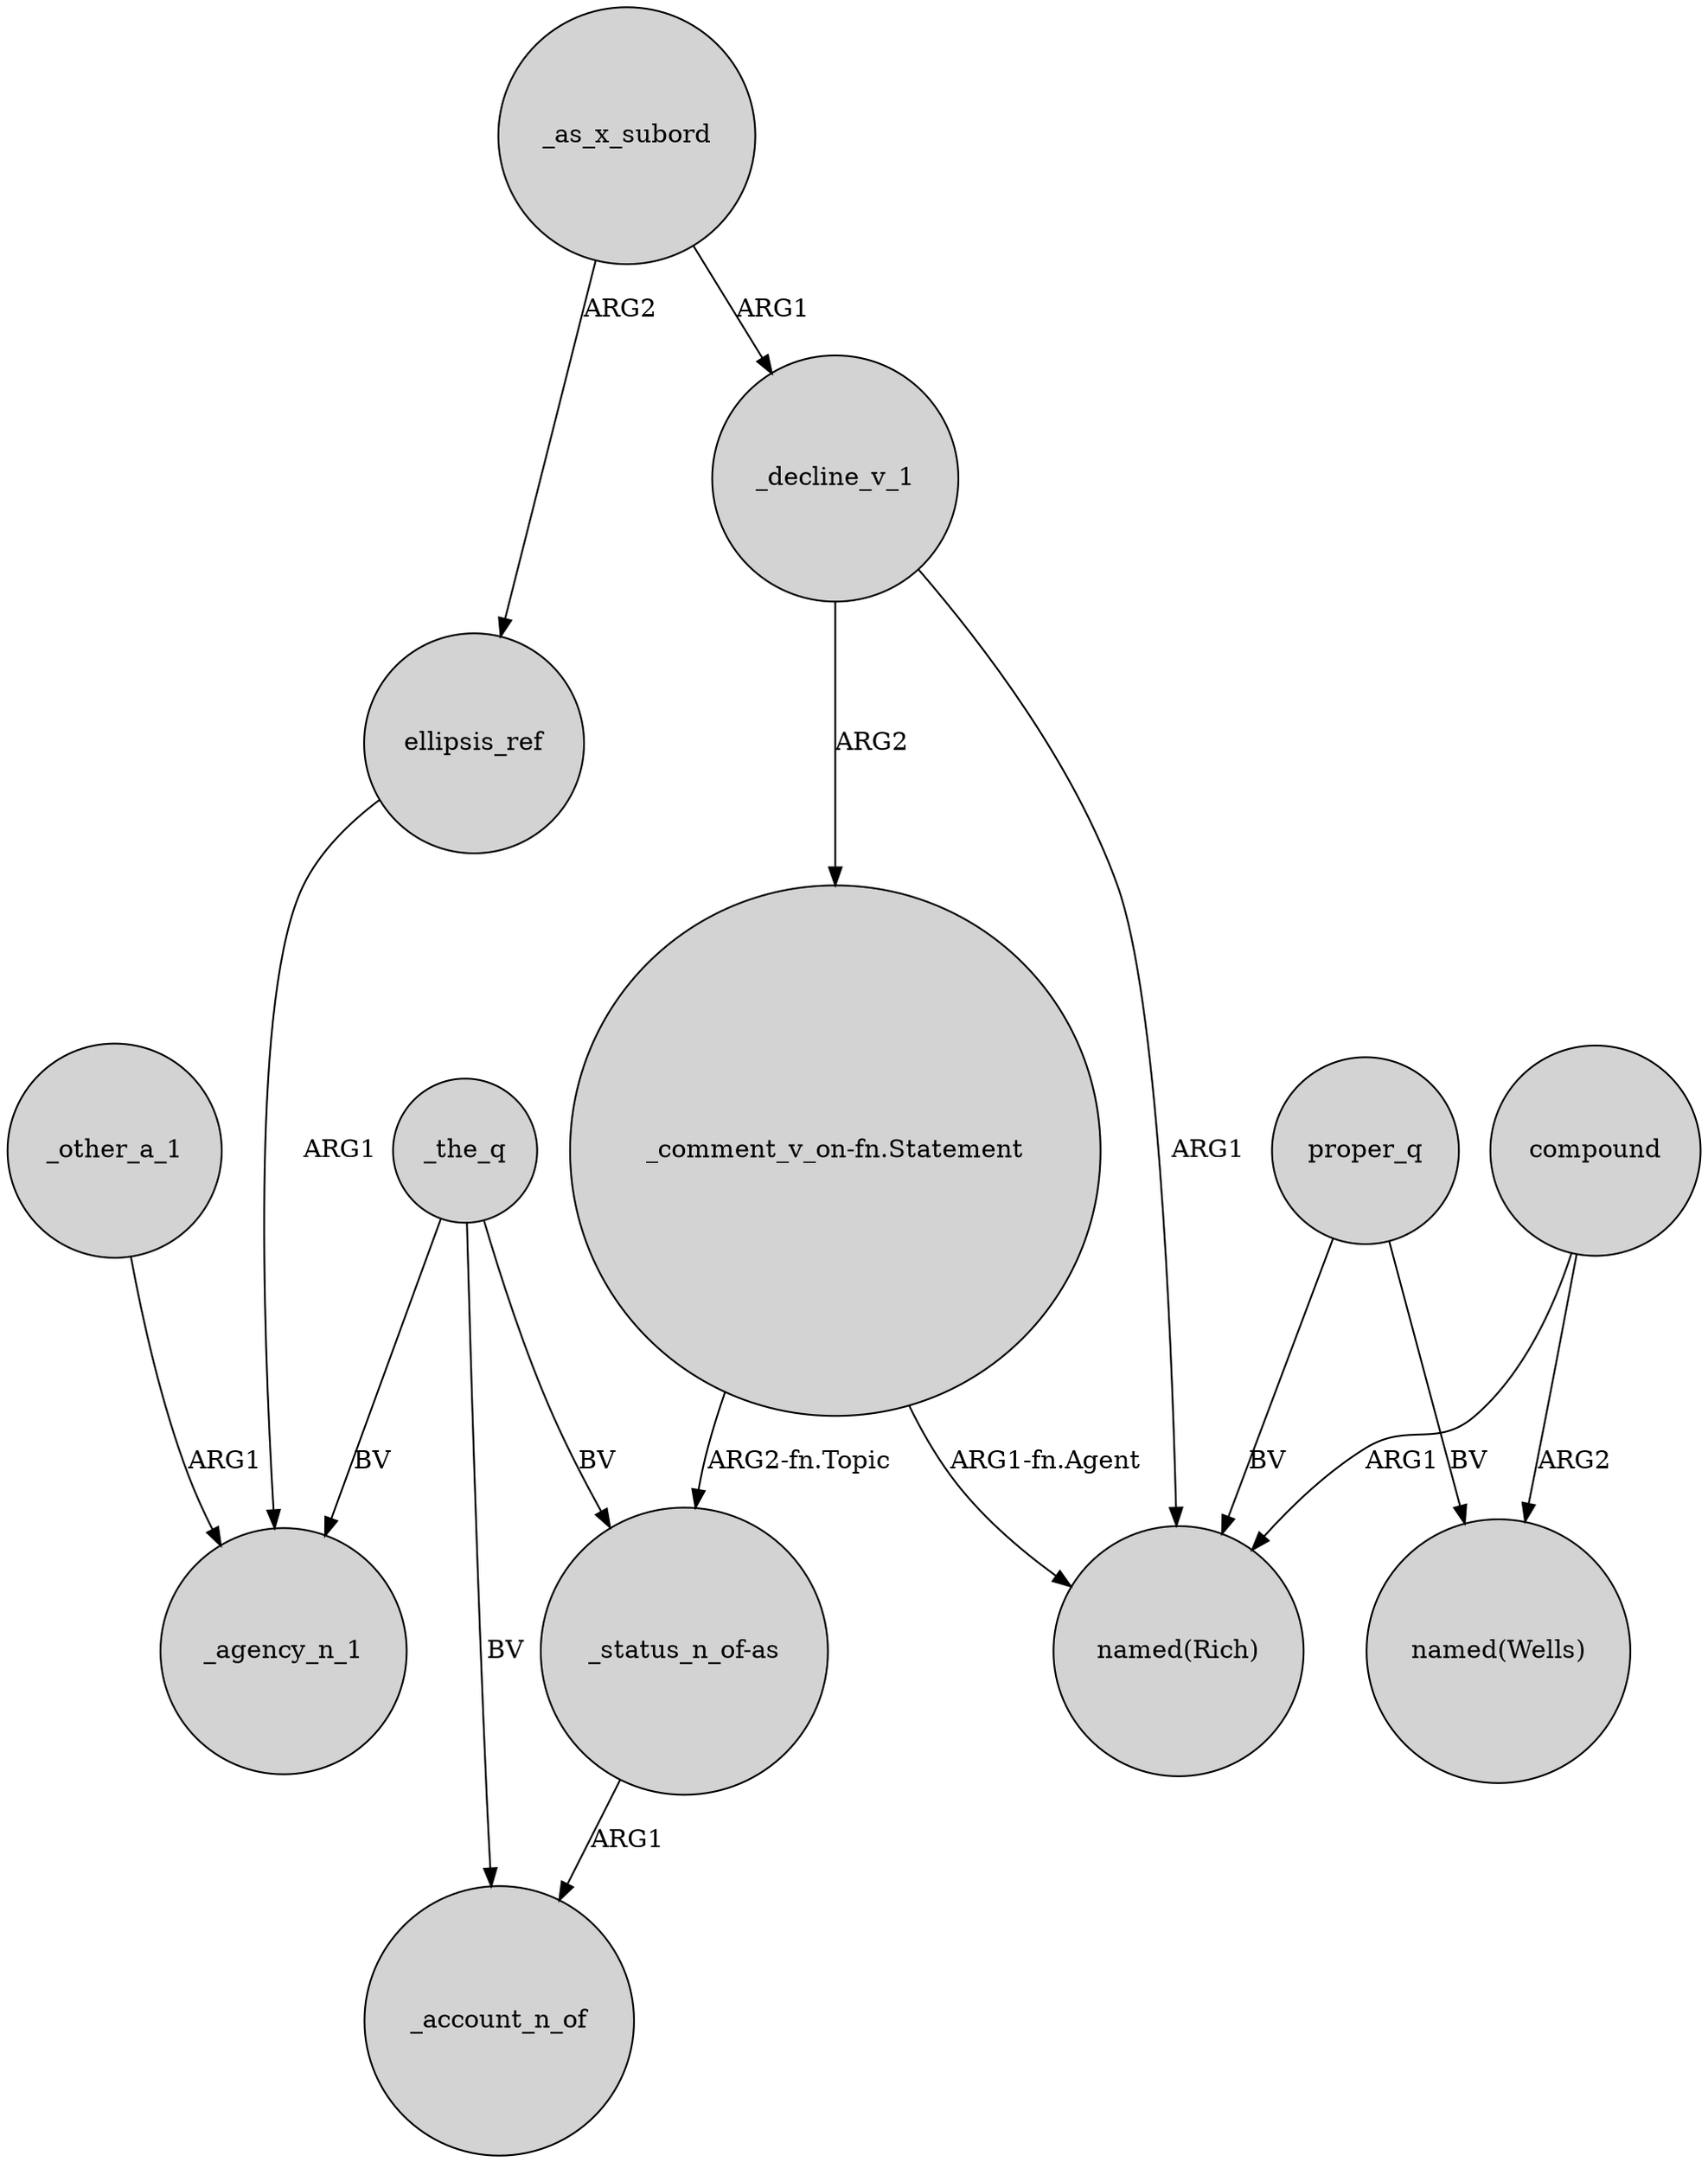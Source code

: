 digraph {
	node [shape=circle style=filled]
	"_status_n_of-as" -> _account_n_of [label=ARG1]
	_the_q -> _agency_n_1 [label=BV]
	_as_x_subord -> ellipsis_ref [label=ARG2]
	"_comment_v_on-fn.Statement" -> "_status_n_of-as" [label="ARG2-fn.Topic"]
	ellipsis_ref -> _agency_n_1 [label=ARG1]
	proper_q -> "named(Rich)" [label=BV]
	compound -> "named(Wells)" [label=ARG2]
	_the_q -> _account_n_of [label=BV]
	compound -> "named(Rich)" [label=ARG1]
	"_comment_v_on-fn.Statement" -> "named(Rich)" [label="ARG1-fn.Agent"]
	_decline_v_1 -> "named(Rich)" [label=ARG1]
	_as_x_subord -> _decline_v_1 [label=ARG1]
	proper_q -> "named(Wells)" [label=BV]
	_decline_v_1 -> "_comment_v_on-fn.Statement" [label=ARG2]
	_other_a_1 -> _agency_n_1 [label=ARG1]
	_the_q -> "_status_n_of-as" [label=BV]
}

